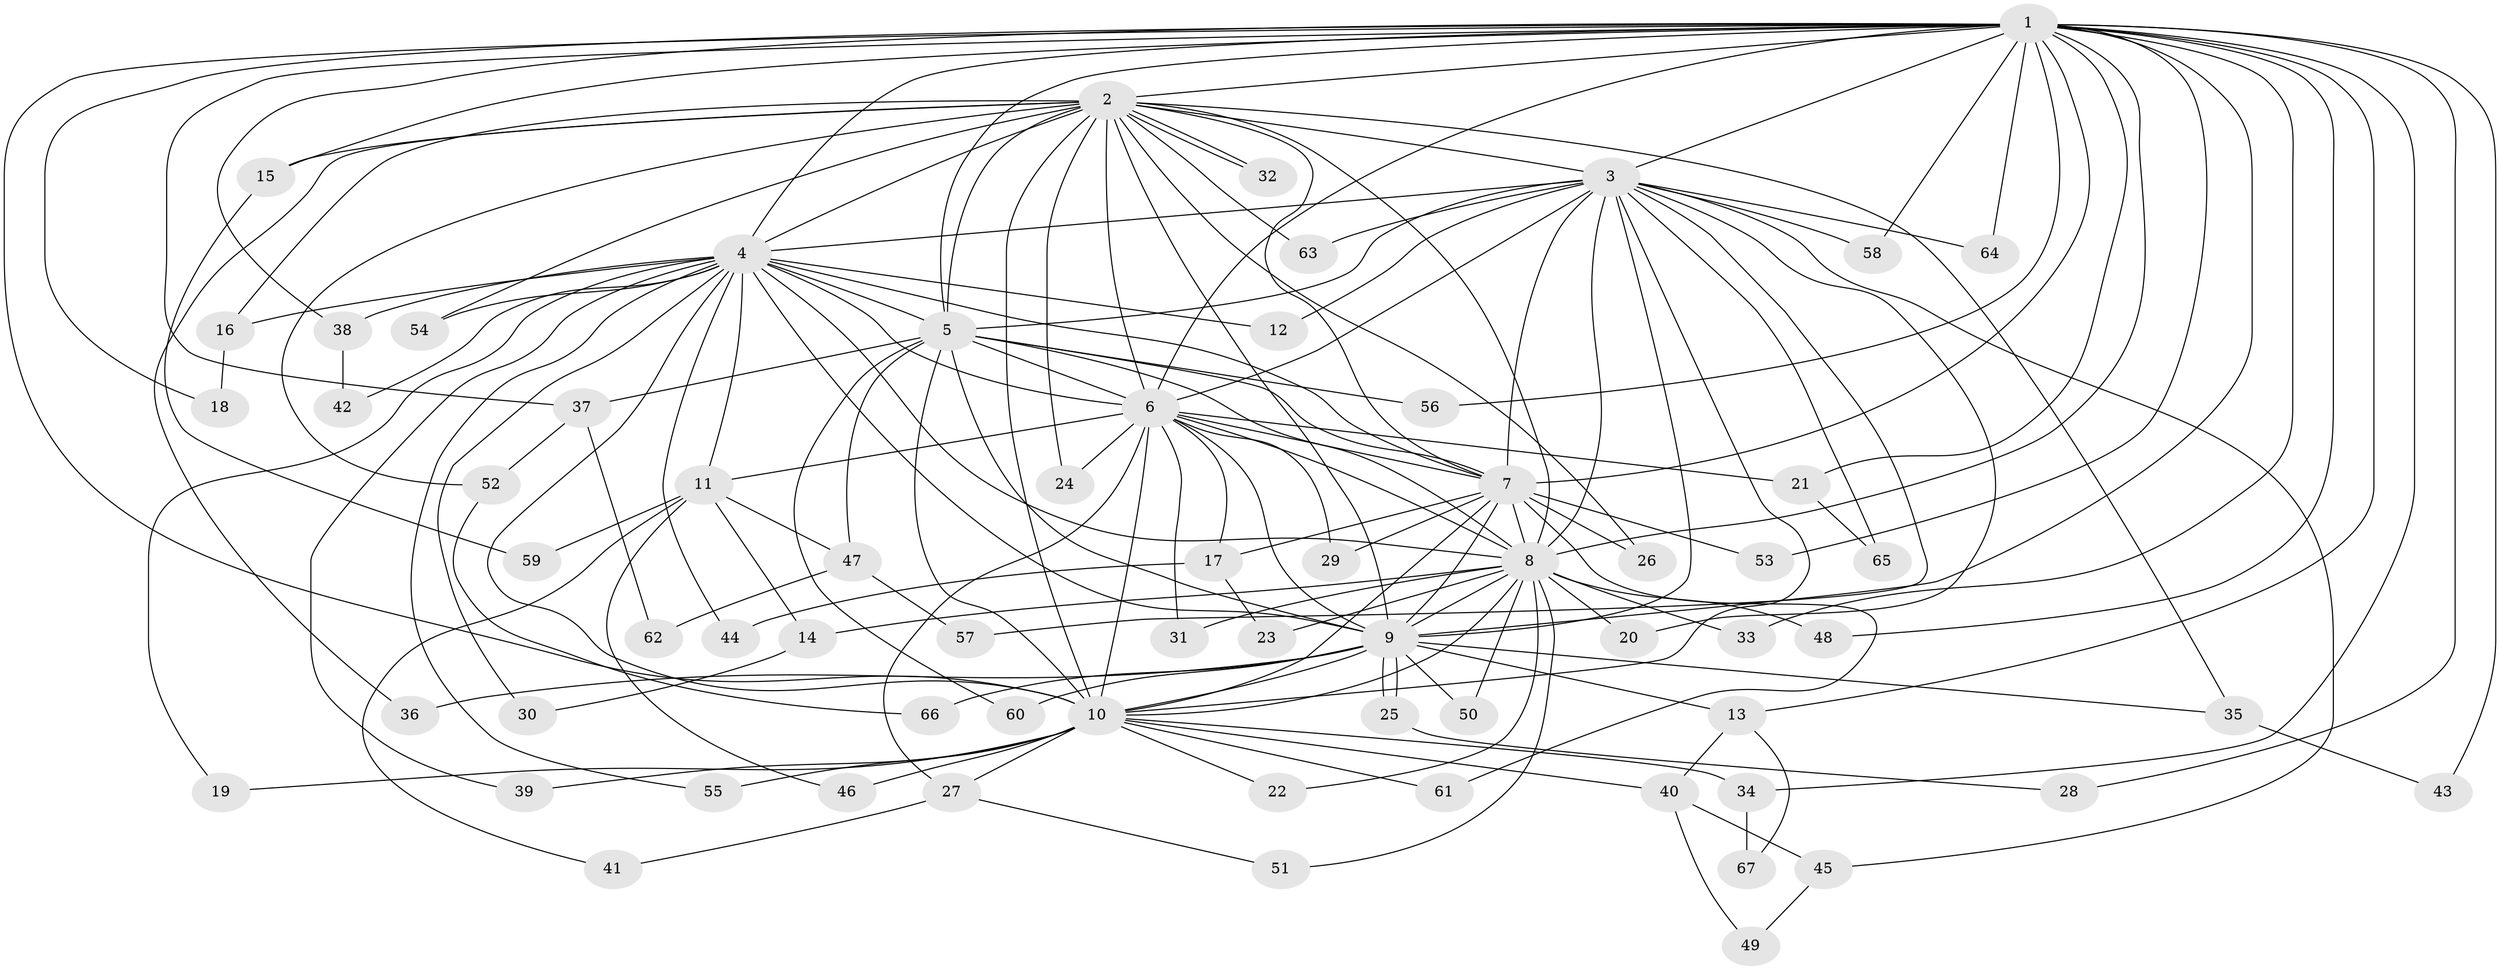 // coarse degree distribution, {17: 0.043478260869565216, 14: 0.043478260869565216, 11: 0.08695652173913043, 8: 0.13043478260869565, 12: 0.08695652173913043, 13: 0.043478260869565216, 4: 0.2608695652173913, 3: 0.21739130434782608, 2: 0.043478260869565216, 5: 0.043478260869565216}
// Generated by graph-tools (version 1.1) at 2025/49/03/04/25 22:49:40]
// undirected, 67 vertices, 159 edges
graph export_dot {
  node [color=gray90,style=filled];
  1;
  2;
  3;
  4;
  5;
  6;
  7;
  8;
  9;
  10;
  11;
  12;
  13;
  14;
  15;
  16;
  17;
  18;
  19;
  20;
  21;
  22;
  23;
  24;
  25;
  26;
  27;
  28;
  29;
  30;
  31;
  32;
  33;
  34;
  35;
  36;
  37;
  38;
  39;
  40;
  41;
  42;
  43;
  44;
  45;
  46;
  47;
  48;
  49;
  50;
  51;
  52;
  53;
  54;
  55;
  56;
  57;
  58;
  59;
  60;
  61;
  62;
  63;
  64;
  65;
  66;
  67;
  1 -- 2;
  1 -- 3;
  1 -- 4;
  1 -- 5;
  1 -- 6;
  1 -- 7;
  1 -- 8;
  1 -- 9;
  1 -- 10;
  1 -- 13;
  1 -- 15;
  1 -- 18;
  1 -- 21;
  1 -- 28;
  1 -- 33;
  1 -- 34;
  1 -- 37;
  1 -- 38;
  1 -- 43;
  1 -- 48;
  1 -- 53;
  1 -- 56;
  1 -- 58;
  1 -- 64;
  2 -- 3;
  2 -- 4;
  2 -- 5;
  2 -- 6;
  2 -- 7;
  2 -- 8;
  2 -- 9;
  2 -- 10;
  2 -- 15;
  2 -- 16;
  2 -- 24;
  2 -- 26;
  2 -- 32;
  2 -- 32;
  2 -- 35;
  2 -- 36;
  2 -- 52;
  2 -- 54;
  2 -- 63;
  3 -- 4;
  3 -- 5;
  3 -- 6;
  3 -- 7;
  3 -- 8;
  3 -- 9;
  3 -- 10;
  3 -- 12;
  3 -- 20;
  3 -- 45;
  3 -- 57;
  3 -- 58;
  3 -- 63;
  3 -- 64;
  3 -- 65;
  4 -- 5;
  4 -- 6;
  4 -- 7;
  4 -- 8;
  4 -- 9;
  4 -- 10;
  4 -- 11;
  4 -- 12;
  4 -- 16;
  4 -- 19;
  4 -- 30;
  4 -- 38;
  4 -- 39;
  4 -- 42;
  4 -- 44;
  4 -- 54;
  4 -- 55;
  5 -- 6;
  5 -- 7;
  5 -- 8;
  5 -- 9;
  5 -- 10;
  5 -- 37;
  5 -- 47;
  5 -- 56;
  5 -- 60;
  6 -- 7;
  6 -- 8;
  6 -- 9;
  6 -- 10;
  6 -- 11;
  6 -- 17;
  6 -- 21;
  6 -- 24;
  6 -- 27;
  6 -- 29;
  6 -- 31;
  7 -- 8;
  7 -- 9;
  7 -- 10;
  7 -- 17;
  7 -- 26;
  7 -- 29;
  7 -- 53;
  7 -- 61;
  8 -- 9;
  8 -- 10;
  8 -- 14;
  8 -- 20;
  8 -- 22;
  8 -- 23;
  8 -- 31;
  8 -- 33;
  8 -- 48;
  8 -- 50;
  8 -- 51;
  9 -- 10;
  9 -- 13;
  9 -- 25;
  9 -- 25;
  9 -- 35;
  9 -- 36;
  9 -- 50;
  9 -- 60;
  9 -- 66;
  10 -- 19;
  10 -- 22;
  10 -- 27;
  10 -- 34;
  10 -- 39;
  10 -- 40;
  10 -- 46;
  10 -- 55;
  10 -- 61;
  11 -- 14;
  11 -- 41;
  11 -- 46;
  11 -- 47;
  11 -- 59;
  13 -- 40;
  13 -- 67;
  14 -- 30;
  15 -- 59;
  16 -- 18;
  17 -- 23;
  17 -- 44;
  21 -- 65;
  25 -- 28;
  27 -- 41;
  27 -- 51;
  34 -- 67;
  35 -- 43;
  37 -- 52;
  37 -- 62;
  38 -- 42;
  40 -- 45;
  40 -- 49;
  45 -- 49;
  47 -- 57;
  47 -- 62;
  52 -- 66;
}
